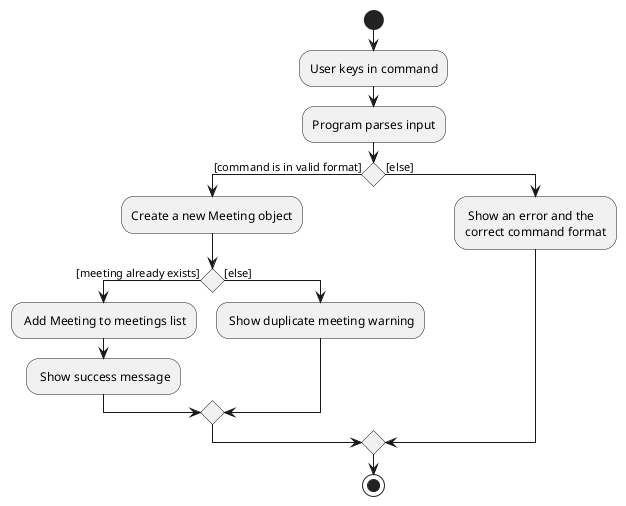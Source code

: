 @startuml
start
:User keys in command;

'Since the beta syntax does not support placing the condition outside the
'diamond we place it as the true branch instead.

:Program parses input;

if () then ([command is in valid format])
    :Create a new Meeting object;

    if () then ([meeting already exists])
        : Add Meeting to meetings list;
        : Show success message;

    else ([else])
        : Show duplicate meeting warning;
    endif

else ([else])
    : Show an error and the
    correct command format;
endif

stop
@enduml
